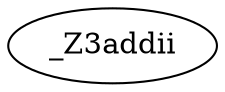 digraph CallGraph {
    // Nodes
    "_Z3addii" [label="_Z3addii"];

    // Edges
    // No edges since there are no function calls
}
